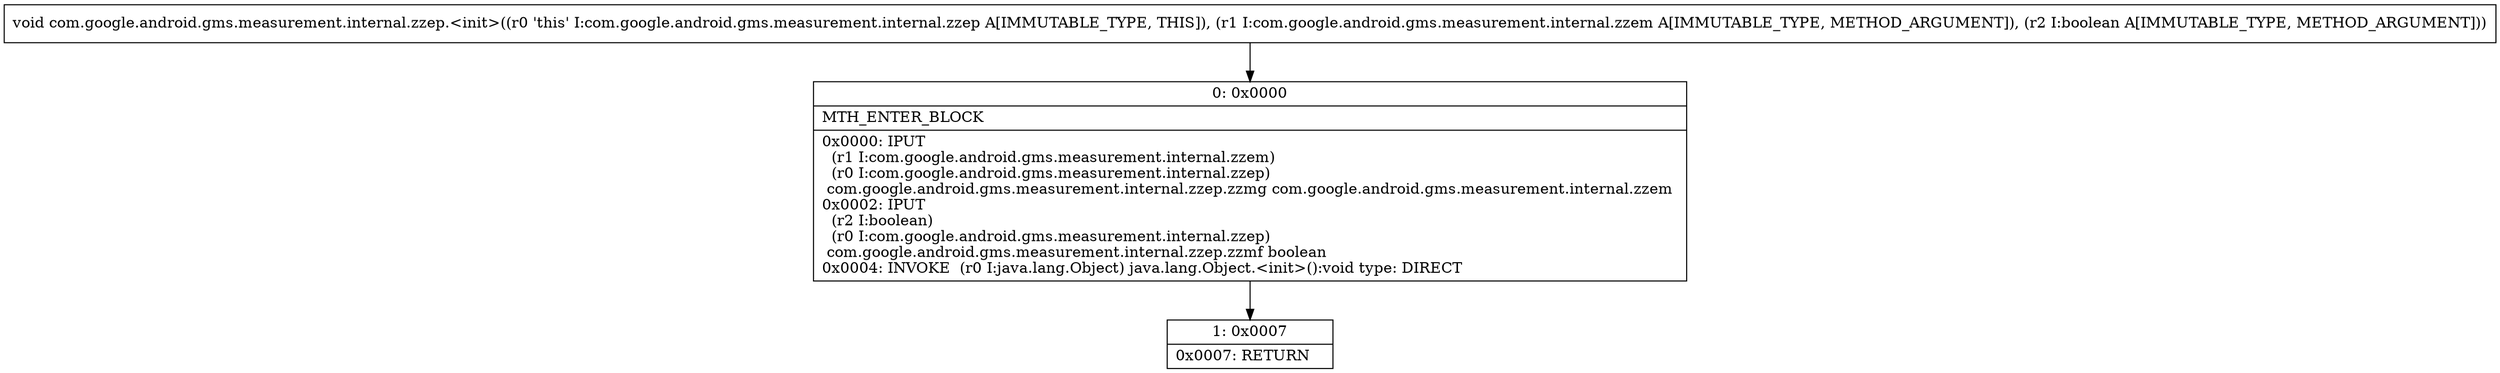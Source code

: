digraph "CFG forcom.google.android.gms.measurement.internal.zzep.\<init\>(Lcom\/google\/android\/gms\/measurement\/internal\/zzem;Z)V" {
Node_0 [shape=record,label="{0\:\ 0x0000|MTH_ENTER_BLOCK\l|0x0000: IPUT  \l  (r1 I:com.google.android.gms.measurement.internal.zzem)\l  (r0 I:com.google.android.gms.measurement.internal.zzep)\l com.google.android.gms.measurement.internal.zzep.zzmg com.google.android.gms.measurement.internal.zzem \l0x0002: IPUT  \l  (r2 I:boolean)\l  (r0 I:com.google.android.gms.measurement.internal.zzep)\l com.google.android.gms.measurement.internal.zzep.zzmf boolean \l0x0004: INVOKE  (r0 I:java.lang.Object) java.lang.Object.\<init\>():void type: DIRECT \l}"];
Node_1 [shape=record,label="{1\:\ 0x0007|0x0007: RETURN   \l}"];
MethodNode[shape=record,label="{void com.google.android.gms.measurement.internal.zzep.\<init\>((r0 'this' I:com.google.android.gms.measurement.internal.zzep A[IMMUTABLE_TYPE, THIS]), (r1 I:com.google.android.gms.measurement.internal.zzem A[IMMUTABLE_TYPE, METHOD_ARGUMENT]), (r2 I:boolean A[IMMUTABLE_TYPE, METHOD_ARGUMENT])) }"];
MethodNode -> Node_0;
Node_0 -> Node_1;
}

